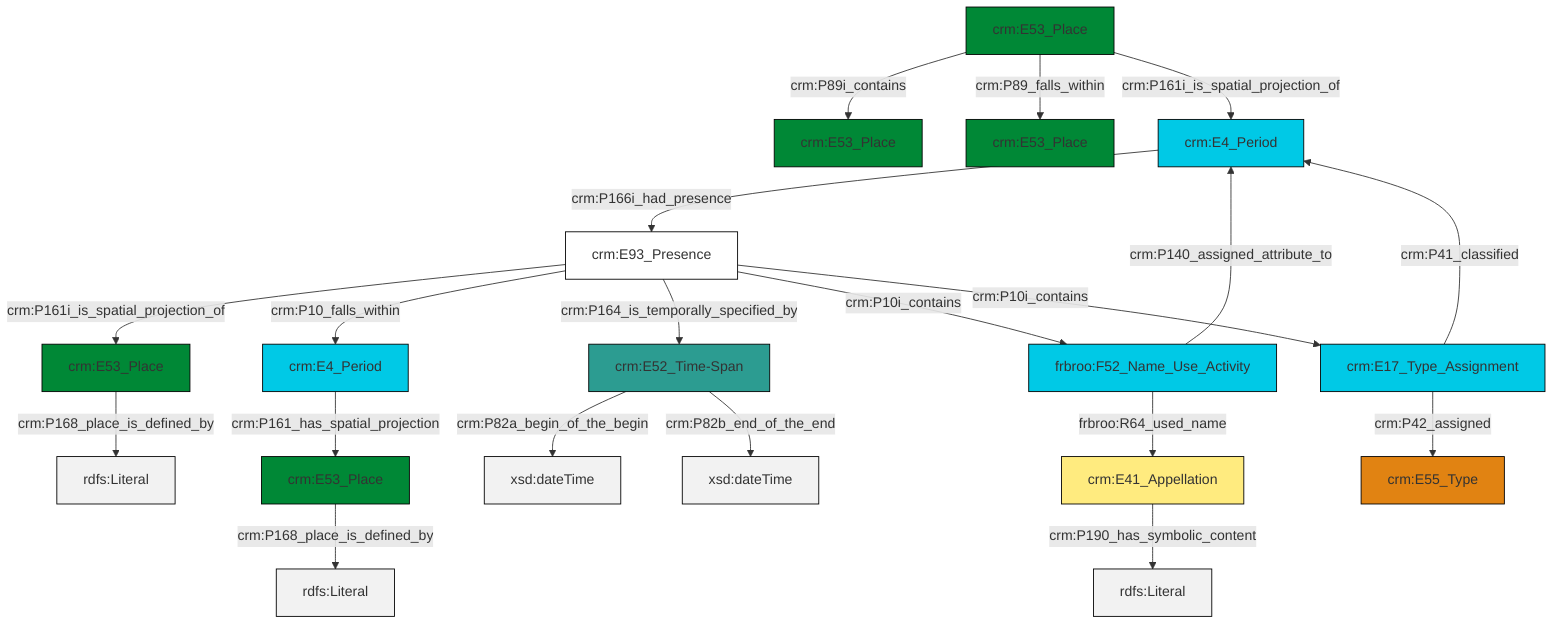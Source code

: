 graph TD
classDef Literal fill:#f2f2f2,stroke:#000000;
classDef CRM_Entity fill:#FFFFFF,stroke:#000000;
classDef Temporal_Entity fill:#00C9E6, stroke:#000000;
classDef Type fill:#E18312, stroke:#000000;
classDef Time-Span fill:#2C9C91, stroke:#000000;
classDef Appellation fill:#FFEB7F, stroke:#000000;
classDef Place fill:#008836, stroke:#000000;
classDef Persistent_Item fill:#B266B2, stroke:#000000;
classDef Conceptual_Object fill:#FFD700, stroke:#000000;
classDef Physical_Thing fill:#D2B48C, stroke:#000000;
classDef Actor fill:#f58aad, stroke:#000000;
classDef PC_Classes fill:#4ce600, stroke:#000000;
classDef Multi fill:#cccccc,stroke:#000000;

0["crm:E53_Place"]:::Place -->|crm:P89i_contains| 1["crm:E53_Place"]:::Place
2["crm:E93_Presence"]:::CRM_Entity -->|crm:P161i_is_spatial_projection_of| 3["crm:E53_Place"]:::Place
0["crm:E53_Place"]:::Place -->|crm:P89_falls_within| 4["crm:E53_Place"]:::Place
7["crm:E52_Time-Span"]:::Time-Span -->|crm:P82a_begin_of_the_begin| 8[xsd:dateTime]:::Literal
9["frbroo:F52_Name_Use_Activity"]:::Temporal_Entity -->|crm:P140_assigned_attribute_to| 10["crm:E4_Period"]:::Temporal_Entity
2["crm:E93_Presence"]:::CRM_Entity -->|crm:P10_falls_within| 11["crm:E4_Period"]:::Temporal_Entity
7["crm:E52_Time-Span"]:::Time-Span -->|crm:P82b_end_of_the_end| 12[xsd:dateTime]:::Literal
14["crm:E17_Type_Assignment"]:::Temporal_Entity -->|crm:P42_assigned| 15["crm:E55_Type"]:::Type
2["crm:E93_Presence"]:::CRM_Entity -->|crm:P164_is_temporally_specified_by| 7["crm:E52_Time-Span"]:::Time-Span
2["crm:E93_Presence"]:::CRM_Entity -->|crm:P10i_contains| 9["frbroo:F52_Name_Use_Activity"]:::Temporal_Entity
18["crm:E41_Appellation"]:::Appellation -->|crm:P190_has_symbolic_content| 19[rdfs:Literal]:::Literal
3["crm:E53_Place"]:::Place -->|crm:P168_place_is_defined_by| 21[rdfs:Literal]:::Literal
2["crm:E93_Presence"]:::CRM_Entity -->|crm:P10i_contains| 14["crm:E17_Type_Assignment"]:::Temporal_Entity
9["frbroo:F52_Name_Use_Activity"]:::Temporal_Entity -->|frbroo:R64_used_name| 18["crm:E41_Appellation"]:::Appellation
14["crm:E17_Type_Assignment"]:::Temporal_Entity -->|crm:P41_classified| 10["crm:E4_Period"]:::Temporal_Entity
10["crm:E4_Period"]:::Temporal_Entity -->|crm:P166i_had_presence| 2["crm:E93_Presence"]:::CRM_Entity
5["crm:E53_Place"]:::Place -->|crm:P168_place_is_defined_by| 30[rdfs:Literal]:::Literal
11["crm:E4_Period"]:::Temporal_Entity -->|crm:P161_has_spatial_projection| 5["crm:E53_Place"]:::Place
0["crm:E53_Place"]:::Place -->|crm:P161i_is_spatial_projection_of| 10["crm:E4_Period"]:::Temporal_Entity